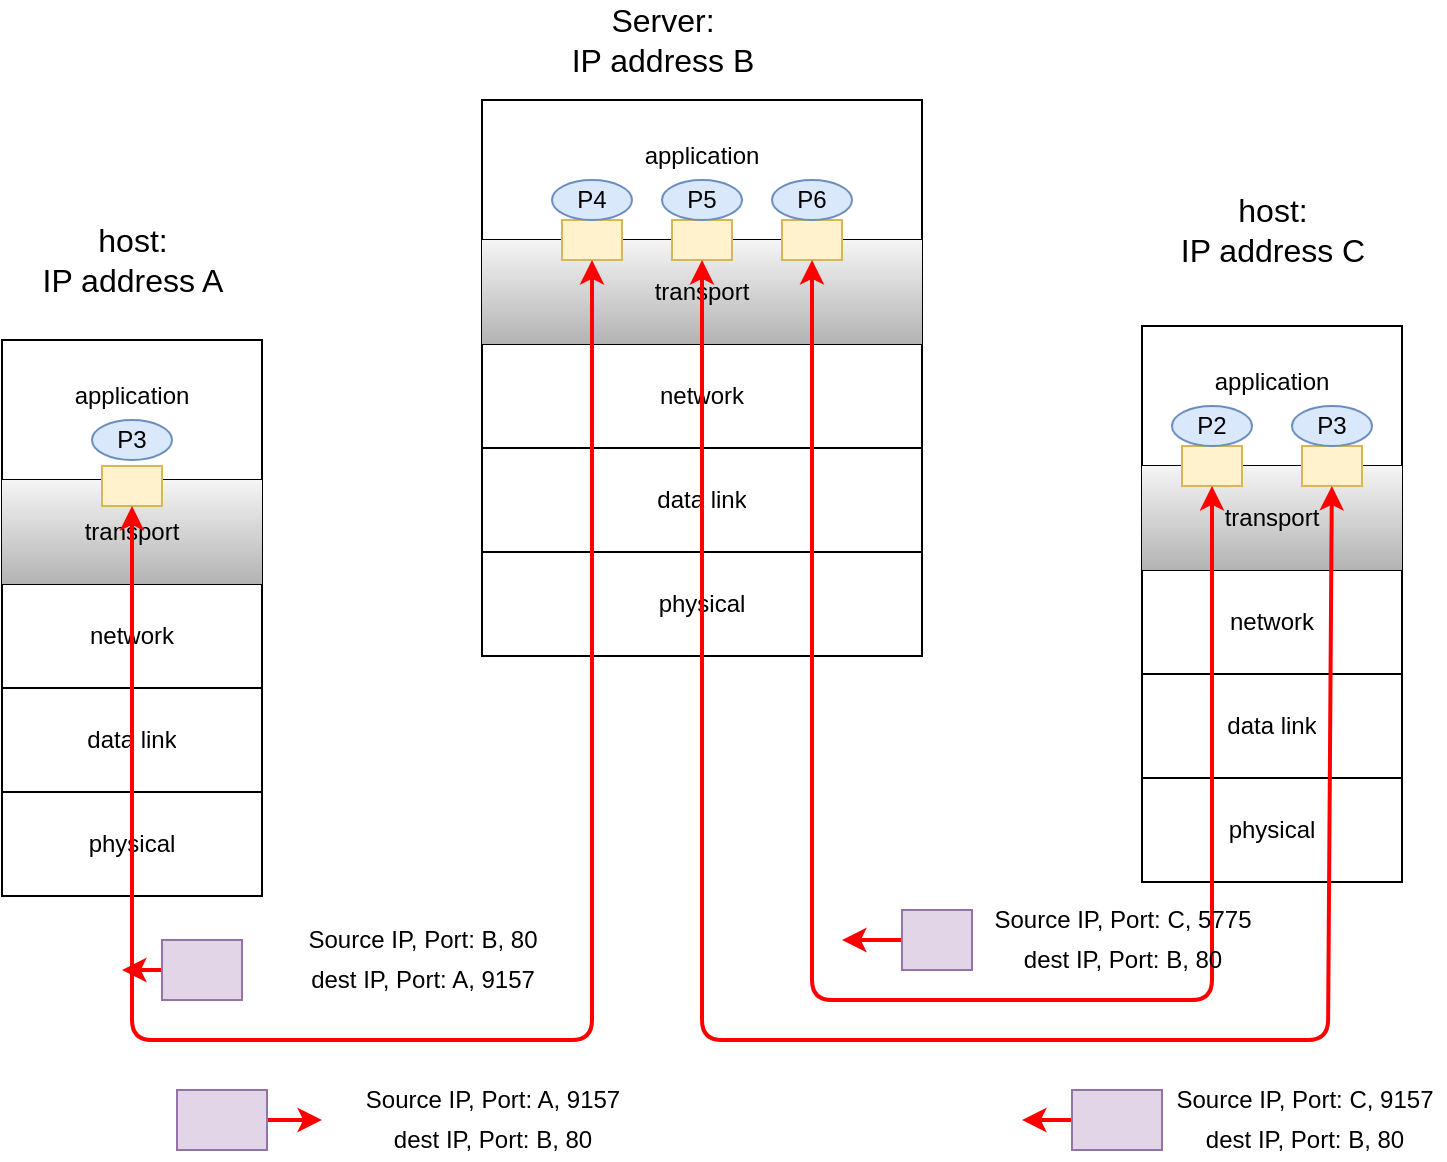 <mxfile version="13.5.5" type="github">
  <diagram id="mQvOYDtmC9NomVamLVzc" name="Page-1">
    <mxGraphModel dx="746" dy="971" grid="1" gridSize="10" guides="1" tooltips="1" connect="1" arrows="1" fold="1" page="1" pageScale="1" pageWidth="827" pageHeight="1169" math="0" shadow="0">
      <root>
        <mxCell id="0" />
        <mxCell id="1" parent="0" />
        <mxCell id="0-tW8h5M35i2ihpSaBx8-23" value="" style="shape=table;html=1;whiteSpace=wrap;startSize=0;container=1;collapsible=0;childLayout=tableLayout;" vertex="1" parent="1">
          <mxGeometry x="50" y="230" width="130" height="278" as="geometry" />
        </mxCell>
        <mxCell id="0-tW8h5M35i2ihpSaBx8-24" value="" style="shape=partialRectangle;html=1;whiteSpace=wrap;collapsible=0;dropTarget=0;pointerEvents=0;fillColor=none;top=0;left=0;bottom=0;right=0;points=[[0,0.5],[1,0.5]];portConstraint=eastwest;" vertex="1" parent="0-tW8h5M35i2ihpSaBx8-23">
          <mxGeometry width="130" height="70" as="geometry" />
        </mxCell>
        <mxCell id="0-tW8h5M35i2ihpSaBx8-25" value="application&lt;br&gt;&lt;br&gt;" style="shape=partialRectangle;html=1;whiteSpace=wrap;connectable=0;overflow=hidden;fillColor=none;top=0;left=0;bottom=0;right=0;" vertex="1" parent="0-tW8h5M35i2ihpSaBx8-24">
          <mxGeometry width="130" height="70" as="geometry" />
        </mxCell>
        <mxCell id="0-tW8h5M35i2ihpSaBx8-26" value="" style="shape=partialRectangle;html=1;whiteSpace=wrap;collapsible=0;dropTarget=0;pointerEvents=0;fillColor=none;top=0;left=0;bottom=0;right=0;points=[[0,0.5],[1,0.5]];portConstraint=eastwest;" vertex="1" parent="0-tW8h5M35i2ihpSaBx8-23">
          <mxGeometry y="70" width="130" height="52" as="geometry" />
        </mxCell>
        <mxCell id="0-tW8h5M35i2ihpSaBx8-27" value="transport" style="shape=partialRectangle;html=1;whiteSpace=wrap;connectable=0;overflow=hidden;fillColor=#f5f5f5;top=0;left=0;bottom=0;right=0;gradientColor=#b3b3b3;strokeColor=#666666;" vertex="1" parent="0-tW8h5M35i2ihpSaBx8-26">
          <mxGeometry width="130" height="52" as="geometry" />
        </mxCell>
        <mxCell id="0-tW8h5M35i2ihpSaBx8-28" value="" style="shape=partialRectangle;html=1;whiteSpace=wrap;collapsible=0;dropTarget=0;pointerEvents=0;fillColor=none;top=0;left=0;bottom=0;right=0;points=[[0,0.5],[1,0.5]];portConstraint=eastwest;" vertex="1" parent="0-tW8h5M35i2ihpSaBx8-23">
          <mxGeometry y="122" width="130" height="52" as="geometry" />
        </mxCell>
        <mxCell id="0-tW8h5M35i2ihpSaBx8-29" value="network" style="shape=partialRectangle;html=1;whiteSpace=wrap;connectable=0;overflow=hidden;fillColor=none;top=0;left=0;bottom=0;right=0;" vertex="1" parent="0-tW8h5M35i2ihpSaBx8-28">
          <mxGeometry width="130" height="52" as="geometry" />
        </mxCell>
        <mxCell id="0-tW8h5M35i2ihpSaBx8-30" value="" style="shape=partialRectangle;html=1;whiteSpace=wrap;collapsible=0;dropTarget=0;pointerEvents=0;fillColor=none;top=0;left=0;bottom=0;right=0;points=[[0,0.5],[1,0.5]];portConstraint=eastwest;" vertex="1" parent="0-tW8h5M35i2ihpSaBx8-23">
          <mxGeometry y="174" width="130" height="52" as="geometry" />
        </mxCell>
        <mxCell id="0-tW8h5M35i2ihpSaBx8-31" value="data link" style="shape=partialRectangle;html=1;whiteSpace=wrap;connectable=0;overflow=hidden;fillColor=none;top=0;left=0;bottom=0;right=0;" vertex="1" parent="0-tW8h5M35i2ihpSaBx8-30">
          <mxGeometry width="130" height="52" as="geometry" />
        </mxCell>
        <mxCell id="0-tW8h5M35i2ihpSaBx8-32" value="" style="shape=partialRectangle;html=1;whiteSpace=wrap;collapsible=0;dropTarget=0;pointerEvents=0;fillColor=none;top=0;left=0;bottom=0;right=0;points=[[0,0.5],[1,0.5]];portConstraint=eastwest;" vertex="1" parent="0-tW8h5M35i2ihpSaBx8-23">
          <mxGeometry y="226" width="130" height="52" as="geometry" />
        </mxCell>
        <mxCell id="0-tW8h5M35i2ihpSaBx8-33" value="physical" style="shape=partialRectangle;html=1;whiteSpace=wrap;connectable=0;overflow=hidden;fillColor=none;top=0;left=0;bottom=0;right=0;" vertex="1" parent="0-tW8h5M35i2ihpSaBx8-32">
          <mxGeometry width="130" height="52" as="geometry" />
        </mxCell>
        <mxCell id="0-tW8h5M35i2ihpSaBx8-34" value="P3" style="ellipse;whiteSpace=wrap;html=1;fillColor=#dae8fc;strokeColor=#6c8ebf;" vertex="1" parent="1">
          <mxGeometry x="95" y="270" width="40" height="20" as="geometry" />
        </mxCell>
        <mxCell id="0-tW8h5M35i2ihpSaBx8-35" value="" style="rounded=0;whiteSpace=wrap;html=1;fillColor=#fff2cc;strokeColor=#d6b656;" vertex="1" parent="1">
          <mxGeometry x="100" y="293" width="30" height="20" as="geometry" />
        </mxCell>
        <mxCell id="0-tW8h5M35i2ihpSaBx8-38" value="P3" style="ellipse;whiteSpace=wrap;html=1;fillColor=#dae8fc;strokeColor=#6c8ebf;" vertex="1" parent="1">
          <mxGeometry x="365" y="150" width="40" height="20" as="geometry" />
        </mxCell>
        <mxCell id="0-tW8h5M35i2ihpSaBx8-39" value="" style="rounded=0;whiteSpace=wrap;html=1;fillColor=#fff2cc;strokeColor=#d6b656;" vertex="1" parent="1">
          <mxGeometry x="360" y="170" width="50" height="30" as="geometry" />
        </mxCell>
        <mxCell id="0-tW8h5M35i2ihpSaBx8-40" value="" style="rounded=0;whiteSpace=wrap;html=1;" vertex="1" parent="1">
          <mxGeometry x="375" y="175" width="20" height="20" as="geometry" />
        </mxCell>
        <mxCell id="0-tW8h5M35i2ihpSaBx8-42" value="" style="rounded=0;whiteSpace=wrap;html=1;fillColor=#fff2cc;strokeColor=#d6b656;" vertex="1" parent="1">
          <mxGeometry x="360" y="170" width="50" height="30" as="geometry" />
        </mxCell>
        <mxCell id="0-tW8h5M35i2ihpSaBx8-45" value="" style="rounded=0;whiteSpace=wrap;html=1;" vertex="1" parent="1">
          <mxGeometry x="375" y="175" width="20" height="20" as="geometry" />
        </mxCell>
        <mxCell id="0-tW8h5M35i2ihpSaBx8-46" value="P3" style="ellipse;whiteSpace=wrap;html=1;fillColor=#dae8fc;strokeColor=#6c8ebf;" vertex="1" parent="1">
          <mxGeometry x="365" y="150" width="40" height="20" as="geometry" />
        </mxCell>
        <mxCell id="0-tW8h5M35i2ihpSaBx8-47" value="P3" style="ellipse;whiteSpace=wrap;html=1;fillColor=#dae8fc;strokeColor=#6c8ebf;" vertex="1" parent="1">
          <mxGeometry x="665" y="263" width="40" height="20" as="geometry" />
        </mxCell>
        <mxCell id="0-tW8h5M35i2ihpSaBx8-48" value="" style="rounded=0;whiteSpace=wrap;html=1;fillColor=#fff2cc;strokeColor=#d6b656;" vertex="1" parent="1">
          <mxGeometry x="660" y="283" width="50" height="30" as="geometry" />
        </mxCell>
        <mxCell id="0-tW8h5M35i2ihpSaBx8-49" value="" style="rounded=0;whiteSpace=wrap;html=1;" vertex="1" parent="1">
          <mxGeometry x="675" y="288" width="20" height="20" as="geometry" />
        </mxCell>
        <mxCell id="0-tW8h5M35i2ihpSaBx8-50" value="" style="rounded=0;whiteSpace=wrap;html=1;fillColor=#fff2cc;strokeColor=#d6b656;" vertex="1" parent="1">
          <mxGeometry x="660" y="283" width="50" height="30" as="geometry" />
        </mxCell>
        <mxCell id="0-tW8h5M35i2ihpSaBx8-52" value="" style="rounded=0;whiteSpace=wrap;html=1;" vertex="1" parent="1">
          <mxGeometry x="675" y="288" width="20" height="20" as="geometry" />
        </mxCell>
        <mxCell id="0-tW8h5M35i2ihpSaBx8-53" value="P3" style="ellipse;whiteSpace=wrap;html=1;fillColor=#dae8fc;strokeColor=#6c8ebf;" vertex="1" parent="1">
          <mxGeometry x="665" y="263" width="40" height="20" as="geometry" />
        </mxCell>
        <mxCell id="0-tW8h5M35i2ihpSaBx8-91" style="edgeStyle=orthogonalEdgeStyle;rounded=0;orthogonalLoop=1;jettySize=auto;html=1;strokeColor=#FF0000;strokeWidth=2;" edge="1" parent="1" source="0-tW8h5M35i2ihpSaBx8-55">
          <mxGeometry relative="1" as="geometry">
            <mxPoint x="110" y="545" as="targetPoint" />
          </mxGeometry>
        </mxCell>
        <mxCell id="0-tW8h5M35i2ihpSaBx8-55" value="" style="whiteSpace=wrap;html=1;fillColor=#e1d5e7;strokeColor=#9673a6;" vertex="1" parent="1">
          <mxGeometry x="130" y="530" width="40" height="30" as="geometry" />
        </mxCell>
        <mxCell id="0-tW8h5M35i2ihpSaBx8-56" value="Source IP, Port: B, 80" style="text;html=1;align=center;verticalAlign=middle;resizable=0;points=[];autosize=1;" vertex="1" parent="1">
          <mxGeometry x="195" y="520" width="130" height="20" as="geometry" />
        </mxCell>
        <mxCell id="0-tW8h5M35i2ihpSaBx8-12" value="" style="shape=table;html=1;whiteSpace=wrap;startSize=0;container=1;collapsible=0;childLayout=tableLayout;" vertex="1" parent="1">
          <mxGeometry x="620" y="223" width="130" height="278" as="geometry" />
        </mxCell>
        <mxCell id="0-tW8h5M35i2ihpSaBx8-13" value="" style="shape=partialRectangle;html=1;whiteSpace=wrap;collapsible=0;dropTarget=0;pointerEvents=0;fillColor=none;top=0;left=0;bottom=0;right=0;points=[[0,0.5],[1,0.5]];portConstraint=eastwest;" vertex="1" parent="0-tW8h5M35i2ihpSaBx8-12">
          <mxGeometry width="130" height="70" as="geometry" />
        </mxCell>
        <mxCell id="0-tW8h5M35i2ihpSaBx8-14" value="application&lt;br&gt;&lt;br&gt;" style="shape=partialRectangle;html=1;whiteSpace=wrap;connectable=0;overflow=hidden;fillColor=none;top=0;left=0;bottom=0;right=0;" vertex="1" parent="0-tW8h5M35i2ihpSaBx8-13">
          <mxGeometry width="130" height="70" as="geometry" />
        </mxCell>
        <mxCell id="0-tW8h5M35i2ihpSaBx8-15" value="" style="shape=partialRectangle;html=1;whiteSpace=wrap;collapsible=0;dropTarget=0;pointerEvents=0;fillColor=none;top=0;left=0;bottom=0;right=0;points=[[0,0.5],[1,0.5]];portConstraint=eastwest;" vertex="1" parent="0-tW8h5M35i2ihpSaBx8-12">
          <mxGeometry y="70" width="130" height="52" as="geometry" />
        </mxCell>
        <mxCell id="0-tW8h5M35i2ihpSaBx8-16" value="transport" style="shape=partialRectangle;html=1;whiteSpace=wrap;connectable=0;overflow=hidden;fillColor=#f5f5f5;top=0;left=0;bottom=0;right=0;gradientColor=#b3b3b3;strokeColor=#666666;" vertex="1" parent="0-tW8h5M35i2ihpSaBx8-15">
          <mxGeometry width="130" height="52" as="geometry" />
        </mxCell>
        <mxCell id="0-tW8h5M35i2ihpSaBx8-17" value="" style="shape=partialRectangle;html=1;whiteSpace=wrap;collapsible=0;dropTarget=0;pointerEvents=0;fillColor=none;top=0;left=0;bottom=0;right=0;points=[[0,0.5],[1,0.5]];portConstraint=eastwest;" vertex="1" parent="0-tW8h5M35i2ihpSaBx8-12">
          <mxGeometry y="122" width="130" height="52" as="geometry" />
        </mxCell>
        <mxCell id="0-tW8h5M35i2ihpSaBx8-18" value="network" style="shape=partialRectangle;html=1;whiteSpace=wrap;connectable=0;overflow=hidden;fillColor=none;top=0;left=0;bottom=0;right=0;" vertex="1" parent="0-tW8h5M35i2ihpSaBx8-17">
          <mxGeometry width="130" height="52" as="geometry" />
        </mxCell>
        <mxCell id="0-tW8h5M35i2ihpSaBx8-19" value="" style="shape=partialRectangle;html=1;whiteSpace=wrap;collapsible=0;dropTarget=0;pointerEvents=0;fillColor=none;top=0;left=0;bottom=0;right=0;points=[[0,0.5],[1,0.5]];portConstraint=eastwest;" vertex="1" parent="0-tW8h5M35i2ihpSaBx8-12">
          <mxGeometry y="174" width="130" height="52" as="geometry" />
        </mxCell>
        <mxCell id="0-tW8h5M35i2ihpSaBx8-20" value="data link" style="shape=partialRectangle;html=1;whiteSpace=wrap;connectable=0;overflow=hidden;fillColor=none;top=0;left=0;bottom=0;right=0;" vertex="1" parent="0-tW8h5M35i2ihpSaBx8-19">
          <mxGeometry width="130" height="52" as="geometry" />
        </mxCell>
        <mxCell id="0-tW8h5M35i2ihpSaBx8-21" value="" style="shape=partialRectangle;html=1;whiteSpace=wrap;collapsible=0;dropTarget=0;pointerEvents=0;fillColor=none;top=0;left=0;bottom=0;right=0;points=[[0,0.5],[1,0.5]];portConstraint=eastwest;" vertex="1" parent="0-tW8h5M35i2ihpSaBx8-12">
          <mxGeometry y="226" width="130" height="52" as="geometry" />
        </mxCell>
        <mxCell id="0-tW8h5M35i2ihpSaBx8-22" value="physical" style="shape=partialRectangle;html=1;whiteSpace=wrap;connectable=0;overflow=hidden;fillColor=none;top=0;left=0;bottom=0;right=0;" vertex="1" parent="0-tW8h5M35i2ihpSaBx8-21">
          <mxGeometry width="130" height="52" as="geometry" />
        </mxCell>
        <mxCell id="0-tW8h5M35i2ihpSaBx8-1" value="" style="shape=table;html=1;whiteSpace=wrap;startSize=0;container=1;collapsible=0;childLayout=tableLayout;" vertex="1" parent="1">
          <mxGeometry x="290" y="110" width="220" height="278" as="geometry" />
        </mxCell>
        <mxCell id="0-tW8h5M35i2ihpSaBx8-2" value="" style="shape=partialRectangle;html=1;whiteSpace=wrap;collapsible=0;dropTarget=0;pointerEvents=0;fillColor=none;top=0;left=0;bottom=0;right=0;points=[[0,0.5],[1,0.5]];portConstraint=eastwest;" vertex="1" parent="0-tW8h5M35i2ihpSaBx8-1">
          <mxGeometry width="220" height="70" as="geometry" />
        </mxCell>
        <mxCell id="0-tW8h5M35i2ihpSaBx8-3" value="application&lt;br&gt;&lt;br&gt;" style="shape=partialRectangle;html=1;whiteSpace=wrap;connectable=0;overflow=hidden;fillColor=none;top=0;left=0;bottom=0;right=0;" vertex="1" parent="0-tW8h5M35i2ihpSaBx8-2">
          <mxGeometry width="220" height="70" as="geometry" />
        </mxCell>
        <mxCell id="0-tW8h5M35i2ihpSaBx8-4" value="" style="shape=partialRectangle;html=1;whiteSpace=wrap;collapsible=0;dropTarget=0;pointerEvents=0;fillColor=none;top=0;left=0;bottom=0;right=0;points=[[0,0.5],[1,0.5]];portConstraint=eastwest;" vertex="1" parent="0-tW8h5M35i2ihpSaBx8-1">
          <mxGeometry y="70" width="220" height="52" as="geometry" />
        </mxCell>
        <mxCell id="0-tW8h5M35i2ihpSaBx8-5" value="transport" style="shape=partialRectangle;html=1;whiteSpace=wrap;connectable=0;overflow=hidden;fillColor=#f5f5f5;top=0;left=0;bottom=0;right=0;gradientColor=#b3b3b3;strokeColor=#666666;" vertex="1" parent="0-tW8h5M35i2ihpSaBx8-4">
          <mxGeometry width="220" height="52" as="geometry" />
        </mxCell>
        <mxCell id="0-tW8h5M35i2ihpSaBx8-6" value="" style="shape=partialRectangle;html=1;whiteSpace=wrap;collapsible=0;dropTarget=0;pointerEvents=0;fillColor=none;top=0;left=0;bottom=0;right=0;points=[[0,0.5],[1,0.5]];portConstraint=eastwest;" vertex="1" parent="0-tW8h5M35i2ihpSaBx8-1">
          <mxGeometry y="122" width="220" height="52" as="geometry" />
        </mxCell>
        <mxCell id="0-tW8h5M35i2ihpSaBx8-7" value="network" style="shape=partialRectangle;html=1;whiteSpace=wrap;connectable=0;overflow=hidden;fillColor=none;top=0;left=0;bottom=0;right=0;" vertex="1" parent="0-tW8h5M35i2ihpSaBx8-6">
          <mxGeometry width="220" height="52" as="geometry" />
        </mxCell>
        <mxCell id="0-tW8h5M35i2ihpSaBx8-8" value="" style="shape=partialRectangle;html=1;whiteSpace=wrap;collapsible=0;dropTarget=0;pointerEvents=0;fillColor=none;top=0;left=0;bottom=0;right=0;points=[[0,0.5],[1,0.5]];portConstraint=eastwest;" vertex="1" parent="0-tW8h5M35i2ihpSaBx8-1">
          <mxGeometry y="174" width="220" height="52" as="geometry" />
        </mxCell>
        <mxCell id="0-tW8h5M35i2ihpSaBx8-9" value="data link" style="shape=partialRectangle;html=1;whiteSpace=wrap;connectable=0;overflow=hidden;fillColor=none;top=0;left=0;bottom=0;right=0;" vertex="1" parent="0-tW8h5M35i2ihpSaBx8-8">
          <mxGeometry width="220" height="52" as="geometry" />
        </mxCell>
        <mxCell id="0-tW8h5M35i2ihpSaBx8-10" value="" style="shape=partialRectangle;html=1;whiteSpace=wrap;collapsible=0;dropTarget=0;pointerEvents=0;fillColor=none;top=0;left=0;bottom=0;right=0;points=[[0,0.5],[1,0.5]];portConstraint=eastwest;" vertex="1" parent="0-tW8h5M35i2ihpSaBx8-1">
          <mxGeometry y="226" width="220" height="52" as="geometry" />
        </mxCell>
        <mxCell id="0-tW8h5M35i2ihpSaBx8-11" value="physical" style="shape=partialRectangle;html=1;whiteSpace=wrap;connectable=0;overflow=hidden;fillColor=none;top=0;left=0;bottom=0;right=0;" vertex="1" parent="0-tW8h5M35i2ihpSaBx8-10">
          <mxGeometry width="220" height="52" as="geometry" />
        </mxCell>
        <mxCell id="0-tW8h5M35i2ihpSaBx8-68" value="" style="rounded=0;whiteSpace=wrap;html=1;fillColor=#fff2cc;strokeColor=#d6b656;" vertex="1" parent="1">
          <mxGeometry x="385" y="170" width="30" height="20" as="geometry" />
        </mxCell>
        <mxCell id="0-tW8h5M35i2ihpSaBx8-71" value="" style="rounded=0;whiteSpace=wrap;html=1;fillColor=#fff2cc;strokeColor=#d6b656;" vertex="1" parent="1">
          <mxGeometry x="330" y="170" width="30" height="20" as="geometry" />
        </mxCell>
        <mxCell id="0-tW8h5M35i2ihpSaBx8-72" value="" style="rounded=0;whiteSpace=wrap;html=1;fillColor=#fff2cc;strokeColor=#d6b656;" vertex="1" parent="1">
          <mxGeometry x="440" y="170" width="30" height="20" as="geometry" />
        </mxCell>
        <mxCell id="0-tW8h5M35i2ihpSaBx8-73" value="P4" style="ellipse;whiteSpace=wrap;html=1;fillColor=#dae8fc;strokeColor=#6c8ebf;" vertex="1" parent="1">
          <mxGeometry x="325" y="150" width="40" height="20" as="geometry" />
        </mxCell>
        <mxCell id="0-tW8h5M35i2ihpSaBx8-74" value="P5" style="ellipse;whiteSpace=wrap;html=1;fillColor=#dae8fc;strokeColor=#6c8ebf;" vertex="1" parent="1">
          <mxGeometry x="380" y="150" width="40" height="20" as="geometry" />
        </mxCell>
        <mxCell id="0-tW8h5M35i2ihpSaBx8-75" value="P6" style="ellipse;whiteSpace=wrap;html=1;fillColor=#dae8fc;strokeColor=#6c8ebf;" vertex="1" parent="1">
          <mxGeometry x="435" y="150" width="40" height="20" as="geometry" />
        </mxCell>
        <mxCell id="0-tW8h5M35i2ihpSaBx8-78" value="" style="rounded=0;whiteSpace=wrap;html=1;fillColor=#fff2cc;strokeColor=#d6b656;" vertex="1" parent="1">
          <mxGeometry x="640" y="283" width="30" height="20" as="geometry" />
        </mxCell>
        <mxCell id="0-tW8h5M35i2ihpSaBx8-79" value="P2" style="ellipse;whiteSpace=wrap;html=1;fillColor=#dae8fc;strokeColor=#6c8ebf;" vertex="1" parent="1">
          <mxGeometry x="635" y="263" width="40" height="20" as="geometry" />
        </mxCell>
        <mxCell id="0-tW8h5M35i2ihpSaBx8-80" value="" style="rounded=0;whiteSpace=wrap;html=1;fillColor=#fff2cc;strokeColor=#d6b656;" vertex="1" parent="1">
          <mxGeometry x="700" y="283" width="30" height="20" as="geometry" />
        </mxCell>
        <mxCell id="0-tW8h5M35i2ihpSaBx8-81" value="P3" style="ellipse;whiteSpace=wrap;html=1;fillColor=#dae8fc;strokeColor=#6c8ebf;" vertex="1" parent="1">
          <mxGeometry x="695" y="263" width="40" height="20" as="geometry" />
        </mxCell>
        <mxCell id="0-tW8h5M35i2ihpSaBx8-82" value="" style="endArrow=classic;startArrow=classic;html=1;exitX=0.5;exitY=1;exitDx=0;exitDy=0;entryX=0.5;entryY=1;entryDx=0;entryDy=0;fillColor=#f8cecc;strokeWidth=2;strokeColor=#FF0000;" edge="1" parent="1" source="0-tW8h5M35i2ihpSaBx8-35" target="0-tW8h5M35i2ihpSaBx8-71">
          <mxGeometry width="50" height="50" relative="1" as="geometry">
            <mxPoint x="290" y="480" as="sourcePoint" />
            <mxPoint x="115" y="560" as="targetPoint" />
            <Array as="points">
              <mxPoint x="115" y="580" />
              <mxPoint x="345" y="580" />
            </Array>
          </mxGeometry>
        </mxCell>
        <mxCell id="0-tW8h5M35i2ihpSaBx8-84" value="" style="endArrow=classic;startArrow=classic;html=1;strokeWidth=2;entryX=0.5;entryY=1;entryDx=0;entryDy=0;strokeColor=#FF0000;" edge="1" parent="1" source="0-tW8h5M35i2ihpSaBx8-80" target="0-tW8h5M35i2ihpSaBx8-68">
          <mxGeometry width="50" height="50" relative="1" as="geometry">
            <mxPoint x="430" y="500" as="sourcePoint" />
            <mxPoint x="480" y="450" as="targetPoint" />
            <Array as="points">
              <mxPoint x="713" y="580" />
              <mxPoint x="400" y="580" />
            </Array>
          </mxGeometry>
        </mxCell>
        <mxCell id="0-tW8h5M35i2ihpSaBx8-85" value="" style="endArrow=classic;startArrow=classic;html=1;strokeColor=#FF0000;strokeWidth=2;entryX=0.5;entryY=1;entryDx=0;entryDy=0;exitX=0.5;exitY=1;exitDx=0;exitDy=0;" edge="1" parent="1" source="0-tW8h5M35i2ihpSaBx8-78" target="0-tW8h5M35i2ihpSaBx8-72">
          <mxGeometry width="50" height="50" relative="1" as="geometry">
            <mxPoint x="480" y="490" as="sourcePoint" />
            <mxPoint x="530" y="440" as="targetPoint" />
            <Array as="points">
              <mxPoint x="655" y="560" />
              <mxPoint x="455" y="560" />
            </Array>
          </mxGeometry>
        </mxCell>
        <mxCell id="0-tW8h5M35i2ihpSaBx8-86" value="dest IP, Port: A, 9157" style="text;html=1;align=center;verticalAlign=middle;resizable=0;points=[];autosize=1;" vertex="1" parent="1">
          <mxGeometry x="195" y="540" width="130" height="20" as="geometry" />
        </mxCell>
        <mxCell id="0-tW8h5M35i2ihpSaBx8-92" style="edgeStyle=orthogonalEdgeStyle;rounded=0;orthogonalLoop=1;jettySize=auto;html=1;strokeColor=#FF0000;strokeWidth=2;" edge="1" parent="1" source="0-tW8h5M35i2ihpSaBx8-88">
          <mxGeometry relative="1" as="geometry">
            <mxPoint x="210" y="620" as="targetPoint" />
          </mxGeometry>
        </mxCell>
        <mxCell id="0-tW8h5M35i2ihpSaBx8-88" value="" style="whiteSpace=wrap;html=1;fillColor=#e1d5e7;strokeColor=#9673a6;" vertex="1" parent="1">
          <mxGeometry x="137.5" y="605" width="45" height="30" as="geometry" />
        </mxCell>
        <mxCell id="0-tW8h5M35i2ihpSaBx8-89" value="Source IP, Port: A, 9157" style="text;html=1;align=center;verticalAlign=middle;resizable=0;points=[];autosize=1;" vertex="1" parent="1">
          <mxGeometry x="225" y="600" width="140" height="20" as="geometry" />
        </mxCell>
        <mxCell id="0-tW8h5M35i2ihpSaBx8-90" value="dest IP, Port: B, 80" style="text;html=1;align=center;verticalAlign=middle;resizable=0;points=[];autosize=1;" vertex="1" parent="1">
          <mxGeometry x="240" y="620" width="110" height="20" as="geometry" />
        </mxCell>
        <mxCell id="0-tW8h5M35i2ihpSaBx8-93" value="&lt;span style=&quot;font-size: 16px&quot;&gt;Server:&lt;/span&gt;&lt;br style=&quot;font-size: 16px&quot;&gt;&lt;span style=&quot;font-size: 16px&quot;&gt;IP address B&lt;/span&gt;" style="text;html=1;align=center;verticalAlign=middle;resizable=0;points=[];autosize=1;" vertex="1" parent="1">
          <mxGeometry x="325" y="60" width="110" height="40" as="geometry" />
        </mxCell>
        <mxCell id="0-tW8h5M35i2ihpSaBx8-94" value="&lt;span style=&quot;font-size: 16px&quot;&gt;host:&lt;/span&gt;&lt;br style=&quot;font-size: 16px&quot;&gt;&lt;span style=&quot;font-size: 16px&quot;&gt;IP address A&lt;/span&gt;" style="text;html=1;align=center;verticalAlign=middle;resizable=0;points=[];autosize=1;" vertex="1" parent="1">
          <mxGeometry x="60" y="170" width="110" height="40" as="geometry" />
        </mxCell>
        <mxCell id="0-tW8h5M35i2ihpSaBx8-95" value="&lt;span style=&quot;font-size: 16px&quot;&gt;host:&lt;/span&gt;&lt;br style=&quot;font-size: 16px&quot;&gt;&lt;span style=&quot;font-size: 16px&quot;&gt;IP address C&lt;/span&gt;" style="text;html=1;align=center;verticalAlign=middle;resizable=0;points=[];autosize=1;" vertex="1" parent="1">
          <mxGeometry x="630" y="155" width="110" height="40" as="geometry" />
        </mxCell>
        <mxCell id="0-tW8h5M35i2ihpSaBx8-100" style="edgeStyle=orthogonalEdgeStyle;rounded=0;orthogonalLoop=1;jettySize=auto;html=1;strokeColor=#FF0000;strokeWidth=2;" edge="1" parent="1" source="0-tW8h5M35i2ihpSaBx8-97">
          <mxGeometry relative="1" as="geometry">
            <mxPoint x="470" y="530" as="targetPoint" />
          </mxGeometry>
        </mxCell>
        <mxCell id="0-tW8h5M35i2ihpSaBx8-97" value="" style="whiteSpace=wrap;html=1;fillColor=#e1d5e7;strokeColor=#9673a6;" vertex="1" parent="1">
          <mxGeometry x="500" y="515" width="35" height="30" as="geometry" />
        </mxCell>
        <mxCell id="0-tW8h5M35i2ihpSaBx8-98" value="Source IP, Port: C, 5775" style="text;html=1;align=center;verticalAlign=middle;resizable=0;points=[];autosize=1;" vertex="1" parent="1">
          <mxGeometry x="540" y="510" width="140" height="20" as="geometry" />
        </mxCell>
        <mxCell id="0-tW8h5M35i2ihpSaBx8-99" value="dest IP, Port: B, 80" style="text;html=1;align=center;verticalAlign=middle;resizable=0;points=[];autosize=1;" vertex="1" parent="1">
          <mxGeometry x="555" y="530" width="110" height="20" as="geometry" />
        </mxCell>
        <mxCell id="0-tW8h5M35i2ihpSaBx8-108" style="edgeStyle=orthogonalEdgeStyle;rounded=0;orthogonalLoop=1;jettySize=auto;html=1;strokeColor=#FF0000;strokeWidth=2;" edge="1" parent="1" source="0-tW8h5M35i2ihpSaBx8-102">
          <mxGeometry relative="1" as="geometry">
            <mxPoint x="560" y="620" as="targetPoint" />
          </mxGeometry>
        </mxCell>
        <mxCell id="0-tW8h5M35i2ihpSaBx8-102" value="" style="whiteSpace=wrap;html=1;fillColor=#e1d5e7;strokeColor=#9673a6;" vertex="1" parent="1">
          <mxGeometry x="585" y="605" width="45" height="30" as="geometry" />
        </mxCell>
        <mxCell id="0-tW8h5M35i2ihpSaBx8-103" value="Source IP, Port: C, 9157" style="text;html=1;align=center;verticalAlign=middle;resizable=0;points=[];autosize=1;" vertex="1" parent="1">
          <mxGeometry x="631.25" y="600" width="140" height="20" as="geometry" />
        </mxCell>
        <mxCell id="0-tW8h5M35i2ihpSaBx8-104" value="dest IP, Port: B, 80" style="text;html=1;align=center;verticalAlign=middle;resizable=0;points=[];autosize=1;" vertex="1" parent="1">
          <mxGeometry x="646.25" y="620" width="110" height="20" as="geometry" />
        </mxCell>
      </root>
    </mxGraphModel>
  </diagram>
</mxfile>

